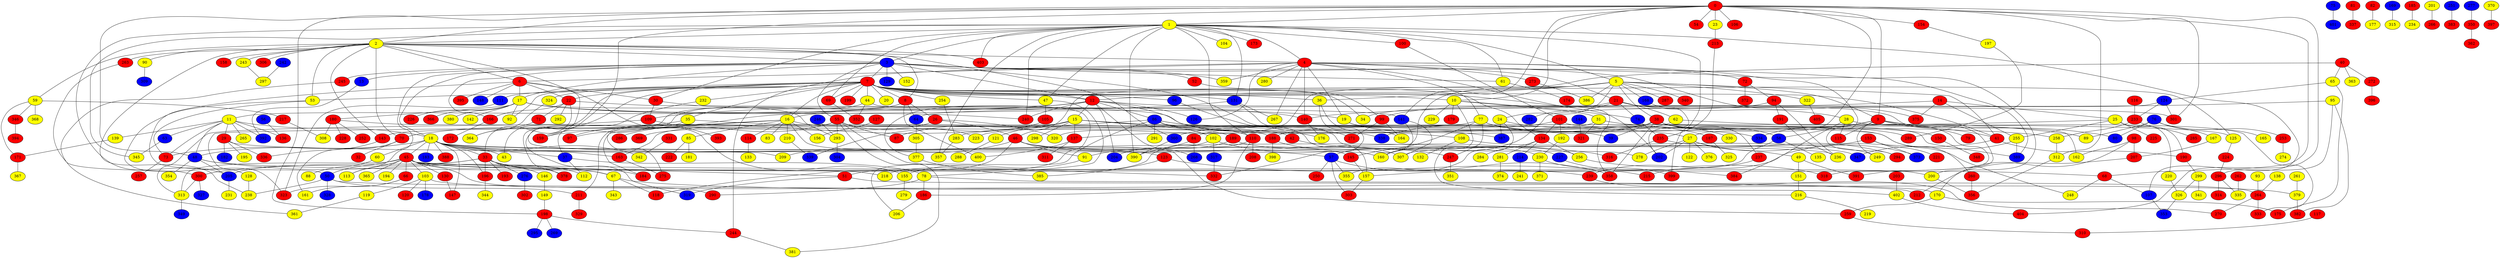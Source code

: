 graph {
0 [style = filled fillcolor = red];
1 [style = filled fillcolor = yellow];
2 [style = filled fillcolor = yellow];
3 [style = filled fillcolor = blue];
4 [style = filled fillcolor = red];
5 [style = filled fillcolor = yellow];
6 [style = filled fillcolor = red];
7 [style = filled fillcolor = red];
8 [style = filled fillcolor = red];
9 [style = filled fillcolor = red];
10 [style = filled fillcolor = yellow];
11 [style = filled fillcolor = yellow];
12 [style = filled fillcolor = red];
13 [style = filled fillcolor = blue];
14 [style = filled fillcolor = red];
15 [style = filled fillcolor = yellow];
16 [style = filled fillcolor = yellow];
17 [style = filled fillcolor = yellow];
18 [style = filled fillcolor = yellow];
19 [style = filled fillcolor = yellow];
20 [style = filled fillcolor = yellow];
21 [style = filled fillcolor = red];
22 [style = filled fillcolor = red];
23 [style = filled fillcolor = yellow];
24 [style = filled fillcolor = yellow];
25 [style = filled fillcolor = yellow];
26 [style = filled fillcolor = red];
27 [style = filled fillcolor = yellow];
28 [style = filled fillcolor = yellow];
29 [style = filled fillcolor = red];
30 [style = filled fillcolor = red];
31 [style = filled fillcolor = yellow];
32 [style = filled fillcolor = red];
33 [style = filled fillcolor = red];
34 [style = filled fillcolor = yellow];
35 [style = filled fillcolor = yellow];
36 [style = filled fillcolor = yellow];
37 [style = filled fillcolor = blue];
38 [style = filled fillcolor = red];
39 [style = filled fillcolor = blue];
40 [style = filled fillcolor = red];
41 [style = filled fillcolor = red];
42 [style = filled fillcolor = red];
43 [style = filled fillcolor = yellow];
44 [style = filled fillcolor = yellow];
45 [style = filled fillcolor = red];
46 [style = filled fillcolor = red];
47 [style = filled fillcolor = yellow];
48 [style = filled fillcolor = blue];
49 [style = filled fillcolor = yellow];
50 [style = filled fillcolor = blue];
51 [style = filled fillcolor = red];
52 [style = filled fillcolor = red];
53 [style = filled fillcolor = yellow];
54 [style = filled fillcolor = red];
55 [style = filled fillcolor = red];
56 [style = filled fillcolor = blue];
57 [style = filled fillcolor = blue];
58 [style = filled fillcolor = blue];
59 [style = filled fillcolor = yellow];
60 [style = filled fillcolor = yellow];
61 [style = filled fillcolor = yellow];
62 [style = filled fillcolor = yellow];
63 [style = filled fillcolor = blue];
64 [style = filled fillcolor = blue];
65 [style = filled fillcolor = yellow];
66 [style = filled fillcolor = red];
67 [style = filled fillcolor = yellow];
68 [style = filled fillcolor = red];
69 [style = filled fillcolor = red];
70 [style = filled fillcolor = red];
71 [style = filled fillcolor = red];
72 [style = filled fillcolor = red];
73 [style = filled fillcolor = red];
74 [style = filled fillcolor = blue];
75 [style = filled fillcolor = blue];
76 [style = filled fillcolor = blue];
77 [style = filled fillcolor = yellow];
78 [style = filled fillcolor = yellow];
79 [style = filled fillcolor = red];
80 [style = filled fillcolor = blue];
81 [style = filled fillcolor = red];
82 [style = filled fillcolor = red];
83 [style = filled fillcolor = yellow];
84 [style = filled fillcolor = red];
85 [style = filled fillcolor = yellow];
86 [style = filled fillcolor = blue];
87 [style = filled fillcolor = red];
88 [style = filled fillcolor = yellow];
89 [style = filled fillcolor = yellow];
90 [style = filled fillcolor = yellow];
91 [style = filled fillcolor = yellow];
92 [style = filled fillcolor = yellow];
93 [style = filled fillcolor = yellow];
94 [style = filled fillcolor = red];
95 [style = filled fillcolor = yellow];
96 [style = filled fillcolor = blue];
97 [style = filled fillcolor = red];
98 [style = filled fillcolor = red];
99 [style = filled fillcolor = red];
100 [style = filled fillcolor = red];
101 [style = filled fillcolor = red];
102 [style = filled fillcolor = yellow];
103 [style = filled fillcolor = yellow];
104 [style = filled fillcolor = yellow];
105 [style = filled fillcolor = red];
106 [style = filled fillcolor = red];
107 [style = filled fillcolor = blue];
108 [style = filled fillcolor = yellow];
109 [style = filled fillcolor = red];
110 [style = filled fillcolor = red];
111 [style = filled fillcolor = blue];
112 [style = filled fillcolor = yellow];
113 [style = filled fillcolor = yellow];
114 [style = filled fillcolor = red];
115 [style = filled fillcolor = red];
116 [style = filled fillcolor = red];
117 [style = filled fillcolor = red];
118 [style = filled fillcolor = red];
119 [style = filled fillcolor = yellow];
120 [style = filled fillcolor = red];
121 [style = filled fillcolor = yellow];
122 [style = filled fillcolor = yellow];
123 [style = filled fillcolor = red];
124 [style = filled fillcolor = blue];
125 [style = filled fillcolor = yellow];
126 [style = filled fillcolor = blue];
127 [style = filled fillcolor = red];
128 [style = filled fillcolor = yellow];
129 [style = filled fillcolor = blue];
130 [style = filled fillcolor = red];
131 [style = filled fillcolor = blue];
132 [style = filled fillcolor = yellow];
133 [style = filled fillcolor = yellow];
134 [style = filled fillcolor = red];
135 [style = filled fillcolor = yellow];
136 [style = filled fillcolor = red];
137 [style = filled fillcolor = red];
138 [style = filled fillcolor = yellow];
139 [style = filled fillcolor = yellow];
140 [style = filled fillcolor = red];
141 [style = filled fillcolor = blue];
142 [style = filled fillcolor = yellow];
143 [style = filled fillcolor = red];
144 [style = filled fillcolor = blue];
145 [style = filled fillcolor = red];
146 [style = filled fillcolor = yellow];
147 [style = filled fillcolor = red];
148 [style = filled fillcolor = blue];
149 [style = filled fillcolor = yellow];
150 [style = filled fillcolor = red];
151 [style = filled fillcolor = yellow];
152 [style = filled fillcolor = yellow];
153 [style = filled fillcolor = red];
154 [style = filled fillcolor = red];
155 [style = filled fillcolor = yellow];
156 [style = filled fillcolor = yellow];
157 [style = filled fillcolor = yellow];
158 [style = filled fillcolor = red];
159 [style = filled fillcolor = red];
160 [style = filled fillcolor = yellow];
161 [style = filled fillcolor = yellow];
162 [style = filled fillcolor = yellow];
163 [style = filled fillcolor = red];
164 [style = filled fillcolor = yellow];
165 [style = filled fillcolor = yellow];
166 [style = filled fillcolor = red];
167 [style = filled fillcolor = yellow];
168 [style = filled fillcolor = blue];
169 [style = filled fillcolor = blue];
170 [style = filled fillcolor = yellow];
171 [style = filled fillcolor = red];
172 [style = filled fillcolor = red];
173 [style = filled fillcolor = red];
174 [style = filled fillcolor = red];
175 [style = filled fillcolor = red];
176 [style = filled fillcolor = yellow];
177 [style = filled fillcolor = yellow];
178 [style = filled fillcolor = blue];
179 [style = filled fillcolor = red];
180 [style = filled fillcolor = red];
181 [style = filled fillcolor = yellow];
182 [style = filled fillcolor = blue];
183 [style = filled fillcolor = blue];
184 [style = filled fillcolor = red];
185 [style = filled fillcolor = red];
186 [style = filled fillcolor = red];
187 [style = filled fillcolor = red];
188 [style = filled fillcolor = red];
189 [style = filled fillcolor = red];
190 [style = filled fillcolor = red];
191 [style = filled fillcolor = red];
192 [style = filled fillcolor = yellow];
193 [style = filled fillcolor = red];
194 [style = filled fillcolor = yellow];
195 [style = filled fillcolor = yellow];
196 [style = filled fillcolor = red];
197 [style = filled fillcolor = yellow];
198 [style = filled fillcolor = red];
199 [style = filled fillcolor = red];
200 [style = filled fillcolor = yellow];
201 [style = filled fillcolor = yellow];
202 [style = filled fillcolor = blue];
203 [style = filled fillcolor = red];
204 [style = filled fillcolor = blue];
205 [style = filled fillcolor = blue];
206 [style = filled fillcolor = yellow];
207 [style = filled fillcolor = red];
208 [style = filled fillcolor = red];
209 [style = filled fillcolor = yellow];
210 [style = filled fillcolor = yellow];
211 [style = filled fillcolor = red];
212 [style = filled fillcolor = red];
213 [style = filled fillcolor = red];
214 [style = filled fillcolor = blue];
215 [style = filled fillcolor = red];
216 [style = filled fillcolor = yellow];
217 [style = filled fillcolor = red];
218 [style = filled fillcolor = yellow];
219 [style = filled fillcolor = yellow];
220 [style = filled fillcolor = yellow];
221 [style = filled fillcolor = red];
222 [style = filled fillcolor = red];
223 [style = filled fillcolor = yellow];
224 [style = filled fillcolor = red];
225 [style = filled fillcolor = red];
226 [style = filled fillcolor = red];
227 [style = filled fillcolor = blue];
228 [style = filled fillcolor = red];
229 [style = filled fillcolor = yellow];
230 [style = filled fillcolor = yellow];
231 [style = filled fillcolor = yellow];
232 [style = filled fillcolor = yellow];
233 [style = filled fillcolor = red];
234 [style = filled fillcolor = yellow];
235 [style = filled fillcolor = red];
236 [style = filled fillcolor = yellow];
237 [style = filled fillcolor = red];
238 [style = filled fillcolor = yellow];
239 [style = filled fillcolor = red];
240 [style = filled fillcolor = red];
241 [style = filled fillcolor = yellow];
242 [style = filled fillcolor = blue];
243 [style = filled fillcolor = yellow];
244 [style = filled fillcolor = red];
245 [style = filled fillcolor = red];
246 [style = filled fillcolor = blue];
247 [style = filled fillcolor = red];
248 [style = filled fillcolor = yellow];
249 [style = filled fillcolor = yellow];
250 [style = filled fillcolor = red];
251 [style = filled fillcolor = blue];
252 [style = filled fillcolor = red];
253 [style = filled fillcolor = red];
254 [style = filled fillcolor = yellow];
255 [style = filled fillcolor = yellow];
256 [style = filled fillcolor = yellow];
257 [style = filled fillcolor = red];
258 [style = filled fillcolor = yellow];
259 [style = filled fillcolor = red];
260 [style = filled fillcolor = red];
261 [style = filled fillcolor = yellow];
262 [style = filled fillcolor = red];
263 [style = filled fillcolor = red];
264 [style = filled fillcolor = red];
265 [style = filled fillcolor = yellow];
266 [style = filled fillcolor = red];
267 [style = filled fillcolor = yellow];
268 [style = filled fillcolor = blue];
269 [style = filled fillcolor = blue];
270 [style = filled fillcolor = red];
271 [style = filled fillcolor = red];
272 [style = filled fillcolor = red];
273 [style = filled fillcolor = red];
274 [style = filled fillcolor = yellow];
275 [style = filled fillcolor = red];
276 [style = filled fillcolor = blue];
277 [style = filled fillcolor = blue];
278 [style = filled fillcolor = yellow];
279 [style = filled fillcolor = yellow];
280 [style = filled fillcolor = yellow];
281 [style = filled fillcolor = yellow];
282 [style = filled fillcolor = blue];
283 [style = filled fillcolor = yellow];
284 [style = filled fillcolor = yellow];
285 [style = filled fillcolor = red];
286 [style = filled fillcolor = red];
287 [style = filled fillcolor = red];
288 [style = filled fillcolor = yellow];
289 [style = filled fillcolor = red];
290 [style = filled fillcolor = red];
291 [style = filled fillcolor = yellow];
292 [style = filled fillcolor = yellow];
293 [style = filled fillcolor = yellow];
294 [style = filled fillcolor = red];
295 [style = filled fillcolor = blue];
296 [style = filled fillcolor = red];
297 [style = filled fillcolor = yellow];
298 [style = filled fillcolor = yellow];
299 [style = filled fillcolor = yellow];
300 [style = filled fillcolor = red];
301 [style = filled fillcolor = red];
302 [style = filled fillcolor = red];
303 [style = filled fillcolor = red];
304 [style = filled fillcolor = blue];
305 [style = filled fillcolor = yellow];
306 [style = filled fillcolor = red];
307 [style = filled fillcolor = yellow];
308 [style = filled fillcolor = yellow];
309 [style = filled fillcolor = blue];
310 [style = filled fillcolor = red];
311 [style = filled fillcolor = red];
312 [style = filled fillcolor = yellow];
313 [style = filled fillcolor = yellow];
314 [style = filled fillcolor = red];
315 [style = filled fillcolor = yellow];
316 [style = filled fillcolor = red];
317 [style = filled fillcolor = blue];
318 [style = filled fillcolor = red];
319 [style = filled fillcolor = blue];
320 [style = filled fillcolor = yellow];
321 [style = filled fillcolor = red];
322 [style = filled fillcolor = yellow];
323 [style = filled fillcolor = red];
324 [style = filled fillcolor = yellow];
325 [style = filled fillcolor = yellow];
326 [style = filled fillcolor = yellow];
327 [style = filled fillcolor = blue];
328 [style = filled fillcolor = blue];
329 [style = filled fillcolor = red];
330 [style = filled fillcolor = yellow];
331 [style = filled fillcolor = red];
332 [style = filled fillcolor = red];
333 [style = filled fillcolor = red];
334 [style = filled fillcolor = blue];
335 [style = filled fillcolor = yellow];
336 [style = filled fillcolor = red];
337 [style = filled fillcolor = red];
338 [style = filled fillcolor = blue];
339 [style = filled fillcolor = blue];
340 [style = filled fillcolor = red];
341 [style = filled fillcolor = yellow];
342 [style = filled fillcolor = yellow];
343 [style = filled fillcolor = yellow];
344 [style = filled fillcolor = yellow];
345 [style = filled fillcolor = yellow];
346 [style = filled fillcolor = red];
347 [style = filled fillcolor = blue];
348 [style = filled fillcolor = red];
349 [style = filled fillcolor = blue];
350 [style = filled fillcolor = red];
351 [style = filled fillcolor = yellow];
352 [style = filled fillcolor = red];
353 [style = filled fillcolor = blue];
354 [style = filled fillcolor = yellow];
355 [style = filled fillcolor = yellow];
356 [style = filled fillcolor = red];
357 [style = filled fillcolor = yellow];
358 [style = filled fillcolor = red];
359 [style = filled fillcolor = yellow];
360 [style = filled fillcolor = blue];
361 [style = filled fillcolor = yellow];
362 [style = filled fillcolor = red];
363 [style = filled fillcolor = yellow];
364 [style = filled fillcolor = yellow];
365 [style = filled fillcolor = yellow];
366 [style = filled fillcolor = red];
367 [style = filled fillcolor = yellow];
368 [style = filled fillcolor = yellow];
369 [style = filled fillcolor = red];
370 [style = filled fillcolor = yellow];
371 [style = filled fillcolor = yellow];
372 [style = filled fillcolor = red];
373 [style = filled fillcolor = blue];
374 [style = filled fillcolor = yellow];
375 [style = filled fillcolor = red];
376 [style = filled fillcolor = yellow];
377 [style = filled fillcolor = yellow];
378 [style = filled fillcolor = red];
379 [style = filled fillcolor = yellow];
380 [style = filled fillcolor = yellow];
381 [style = filled fillcolor = yellow];
382 [style = filled fillcolor = red];
383 [style = filled fillcolor = red];
384 [style = filled fillcolor = red];
385 [style = filled fillcolor = yellow];
386 [style = filled fillcolor = yellow];
387 [style = filled fillcolor = blue];
388 [style = filled fillcolor = red];
389 [style = filled fillcolor = blue];
390 [style = filled fillcolor = yellow];
391 [style = filled fillcolor = red];
392 [style = filled fillcolor = blue];
393 [style = filled fillcolor = red];
394 [style = filled fillcolor = red];
395 [style = filled fillcolor = red];
396 [style = filled fillcolor = red];
397 [style = filled fillcolor = red];
398 [style = filled fillcolor = yellow];
399 [style = filled fillcolor = red];
400 [style = filled fillcolor = yellow];
401 [style = filled fillcolor = blue];
402 [style = filled fillcolor = yellow];
403 [style = filled fillcolor = red];
404 [style = filled fillcolor = red];
405 [style = filled fillcolor = red];
0 -- 10;
0 -- 9;
0 -- 2;
0 -- 1;
0 -- 23;
0 -- 27;
0 -- 48;
0 -- 54;
0 -- 68;
0 -- 106;
0 -- 141;
0 -- 154;
0 -- 159;
0 -- 198;
0 -- 301;
0 -- 312;
0 -- 404;
1 -- 2;
1 -- 3;
1 -- 4;
1 -- 5;
1 -- 30;
1 -- 47;
1 -- 61;
1 -- 69;
1 -- 100;
1 -- 104;
1 -- 107;
1 -- 110;
1 -- 131;
1 -- 173;
1 -- 205;
1 -- 240;
1 -- 345;
1 -- 357;
1 -- 390;
1 -- 399;
1 -- 403;
2 -- 3;
2 -- 4;
2 -- 6;
2 -- 8;
2 -- 53;
2 -- 59;
2 -- 70;
2 -- 90;
2 -- 143;
2 -- 155;
2 -- 158;
2 -- 238;
2 -- 243;
2 -- 263;
2 -- 306;
2 -- 360;
2 -- 403;
3 -- 7;
3 -- 12;
3 -- 13;
3 -- 17;
3 -- 18;
3 -- 52;
3 -- 55;
3 -- 61;
3 -- 113;
3 -- 129;
3 -- 152;
3 -- 166;
3 -- 200;
3 -- 245;
3 -- 278;
3 -- 359;
3 -- 389;
4 -- 6;
4 -- 19;
4 -- 21;
4 -- 72;
4 -- 77;
4 -- 126;
4 -- 140;
4 -- 244;
4 -- 267;
4 -- 273;
4 -- 280;
4 -- 294;
4 -- 358;
4 -- 359;
4 -- 375;
5 -- 9;
5 -- 12;
5 -- 24;
5 -- 36;
5 -- 38;
5 -- 41;
5 -- 57;
5 -- 168;
5 -- 287;
5 -- 320;
5 -- 322;
5 -- 340;
5 -- 386;
6 -- 17;
6 -- 22;
6 -- 30;
6 -- 50;
6 -- 148;
6 -- 209;
6 -- 395;
7 -- 8;
7 -- 10;
7 -- 12;
7 -- 16;
7 -- 20;
7 -- 22;
7 -- 34;
7 -- 35;
7 -- 36;
7 -- 41;
7 -- 43;
7 -- 44;
7 -- 47;
7 -- 53;
7 -- 69;
7 -- 92;
7 -- 96;
7 -- 99;
7 -- 111;
7 -- 125;
7 -- 131;
7 -- 199;
7 -- 202;
7 -- 232;
7 -- 254;
7 -- 324;
7 -- 378;
8 -- 11;
8 -- 26;
8 -- 37;
8 -- 64;
8 -- 400;
9 -- 41;
9 -- 58;
9 -- 79;
9 -- 80;
9 -- 115;
9 -- 249;
9 -- 318;
9 -- 334;
10 -- 31;
10 -- 74;
10 -- 179;
10 -- 216;
10 -- 229;
11 -- 18;
11 -- 29;
11 -- 48;
11 -- 63;
11 -- 73;
11 -- 136;
11 -- 139;
11 -- 265;
11 -- 392;
12 -- 15;
12 -- 16;
12 -- 86;
12 -- 109;
12 -- 126;
12 -- 176;
12 -- 204;
12 -- 240;
12 -- 268;
12 -- 301;
12 -- 377;
13 -- 392;
14 -- 25;
14 -- 64;
14 -- 255;
14 -- 375;
15 -- 27;
15 -- 87;
15 -- 121;
15 -- 137;
15 -- 159;
15 -- 163;
15 -- 189;
15 -- 298;
15 -- 338;
16 -- 83;
16 -- 85;
16 -- 97;
16 -- 114;
16 -- 156;
16 -- 210;
16 -- 248;
16 -- 259;
16 -- 275;
17 -- 19;
17 -- 39;
17 -- 92;
17 -- 140;
17 -- 142;
17 -- 180;
17 -- 226;
17 -- 240;
17 -- 366;
17 -- 380;
18 -- 33;
18 -- 37;
18 -- 43;
18 -- 45;
18 -- 48;
18 -- 60;
18 -- 73;
18 -- 123;
18 -- 147;
18 -- 160;
18 -- 163;
18 -- 183;
18 -- 196;
18 -- 230;
18 -- 236;
18 -- 342;
18 -- 388;
19 -- 334;
19 -- 387;
21 -- 28;
21 -- 34;
21 -- 62;
21 -- 74;
21 -- 282;
21 -- 391;
22 -- 33;
22 -- 71;
22 -- 141;
22 -- 166;
22 -- 292;
23 -- 213;
24 -- 330;
24 -- 355;
24 -- 387;
25 -- 128;
25 -- 190;
25 -- 220;
25 -- 225;
25 -- 255;
26 -- 46;
26 -- 320;
26 -- 369;
27 -- 49;
27 -- 122;
27 -- 202;
27 -- 278;
27 -- 373;
27 -- 376;
28 -- 115;
28 -- 333;
28 -- 384;
29 -- 57;
29 -- 182;
29 -- 195;
29 -- 336;
30 -- 109;
30 -- 293;
31 -- 89;
31 -- 137;
31 -- 321;
33 -- 67;
33 -- 146;
33 -- 184;
33 -- 193;
33 -- 196;
33 -- 205;
33 -- 276;
33 -- 300;
33 -- 378;
35 -- 42;
35 -- 70;
35 -- 97;
36 -- 164;
36 -- 332;
37 -- 78;
37 -- 112;
38 -- 39;
38 -- 58;
38 -- 84;
38 -- 143;
38 -- 150;
38 -- 162;
38 -- 237;
38 -- 338;
38 -- 358;
40 -- 46;
40 -- 65;
40 -- 272;
40 -- 363;
41 -- 190;
41 -- 215;
42 -- 316;
44 -- 51;
44 -- 159;
44 -- 352;
45 -- 50;
45 -- 51;
45 -- 66;
45 -- 68;
45 -- 103;
45 -- 112;
45 -- 113;
45 -- 130;
45 -- 194;
45 -- 200;
45 -- 218;
45 -- 290;
45 -- 313;
45 -- 365;
46 -- 91;
46 -- 118;
46 -- 145;
46 -- 209;
46 -- 227;
46 -- 347;
47 -- 78;
47 -- 105;
48 -- 67;
48 -- 205;
48 -- 239;
48 -- 354;
49 -- 151;
49 -- 391;
50 -- 211;
50 -- 238;
50 -- 328;
50 -- 402;
51 -- 212;
51 -- 319;
52 -- 134;
53 -- 73;
53 -- 323;
55 -- 87;
55 -- 184;
55 -- 223;
55 -- 286;
55 -- 293;
55 -- 332;
55 -- 381;
56 -- 136;
57 -- 250;
57 -- 303;
57 -- 355;
57 -- 358;
58 -- 135;
58 -- 157;
59 -- 171;
59 -- 217;
59 -- 346;
59 -- 368;
60 -- 88;
61 -- 174;
62 -- 125;
62 -- 188;
63 -- 345;
64 -- 305;
65 -- 124;
65 -- 175;
66 -- 161;
66 -- 323;
67 -- 118;
67 -- 343;
67 -- 379;
68 -- 107;
68 -- 248;
69 -- 352;
70 -- 32;
70 -- 161;
71 -- 364;
72 -- 94;
72 -- 372;
73 -- 257;
74 -- 235;
75 -- 401;
76 -- 80;
76 -- 89;
76 -- 165;
76 -- 167;
76 -- 253;
77 -- 145;
77 -- 187;
77 -- 223;
77 -- 247;
77 -- 289;
78 -- 170;
78 -- 186;
78 -- 290;
81 -- 337;
82 -- 177;
84 -- 91;
84 -- 268;
85 -- 181;
85 -- 222;
86 -- 102;
86 -- 108;
86 -- 110;
86 -- 206;
86 -- 258;
86 -- 260;
86 -- 283;
86 -- 291;
90 -- 309;
91 -- 155;
93 -- 264;
94 -- 99;
94 -- 191;
94 -- 236;
95 -- 140;
95 -- 296;
95 -- 382;
96 -- 157;
98 -- 162;
98 -- 170;
98 -- 207;
99 -- 164;
99 -- 271;
100 -- 101;
101 -- 134;
101 -- 192;
101 -- 360;
101 -- 389;
102 -- 204;
102 -- 247;
102 -- 317;
103 -- 119;
103 -- 120;
103 -- 178;
103 -- 264;
105 -- 339;
107 -- 353;
108 -- 132;
108 -- 249;
109 -- 313;
109 -- 393;
110 -- 186;
110 -- 208;
110 -- 218;
111 -- 323;
114 -- 133;
116 -- 233;
117 -- 310;
119 -- 361;
121 -- 288;
123 -- 215;
123 -- 385;
124 -- 160;
124 -- 233;
124 -- 301;
125 -- 224;
127 -- 156;
128 -- 238;
130 -- 147;
131 -- 211;
131 -- 267;
131 -- 271;
134 -- 214;
134 -- 256;
134 -- 281;
134 -- 284;
137 -- 311;
137 -- 400;
138 -- 264;
139 -- 171;
140 -- 176;
141 -- 160;
141 -- 307;
143 -- 336;
144 -- 321;
145 -- 157;
146 -- 149;
149 -- 198;
150 -- 348;
151 -- 216;
153 -- 221;
153 -- 307;
153 -- 373;
154 -- 197;
155 -- 279;
157 -- 303;
163 -- 275;
166 -- 172;
167 -- 207;
168 -- 202;
169 -- 315;
170 -- 175;
170 -- 259;
171 -- 367;
180 -- 188;
180 -- 228;
180 -- 252;
180 -- 308;
185 -- 234;
186 -- 206;
187 -- 325;
188 -- 307;
188 -- 398;
189 -- 256;
189 -- 390;
190 -- 299;
191 -- 236;
192 -- 230;
196 -- 344;
197 -- 289;
198 -- 244;
198 -- 269;
198 -- 295;
200 -- 356;
201 -- 266;
203 -- 402;
205 -- 231;
207 -- 212;
210 -- 339;
211 -- 329;
213 -- 235;
214 -- 241;
216 -- 219;
217 -- 308;
220 -- 326;
224 -- 296;
227 -- 384;
230 -- 371;
230 -- 399;
232 -- 319;
233 -- 258;
233 -- 285;
235 -- 294;
235 -- 316;
237 -- 239;
239 -- 270;
242 -- 297;
243 -- 297;
244 -- 381;
245 -- 361;
246 -- 293;
247 -- 351;
251 -- 383;
253 -- 274;
254 -- 283;
255 -- 347;
255 -- 389;
256 -- 318;
258 -- 312;
259 -- 310;
260 -- 356;
261 -- 379;
262 -- 335;
263 -- 300;
264 -- 270;
264 -- 333;
272 -- 396;
273 -- 386;
276 -- 302;
277 -- 350;
281 -- 374;
283 -- 357;
293 -- 304;
296 -- 314;
296 -- 335;
299 -- 326;
299 -- 341;
300 -- 313;
300 -- 327;
305 -- 377;
312 -- 356;
313 -- 349;
317 -- 332;
322 -- 405;
324 -- 364;
326 -- 353;
331 -- 342;
346 -- 394;
350 -- 362;
360 -- 390;
370 -- 397;
377 -- 385;
379 -- 382;
402 -- 404;
}
